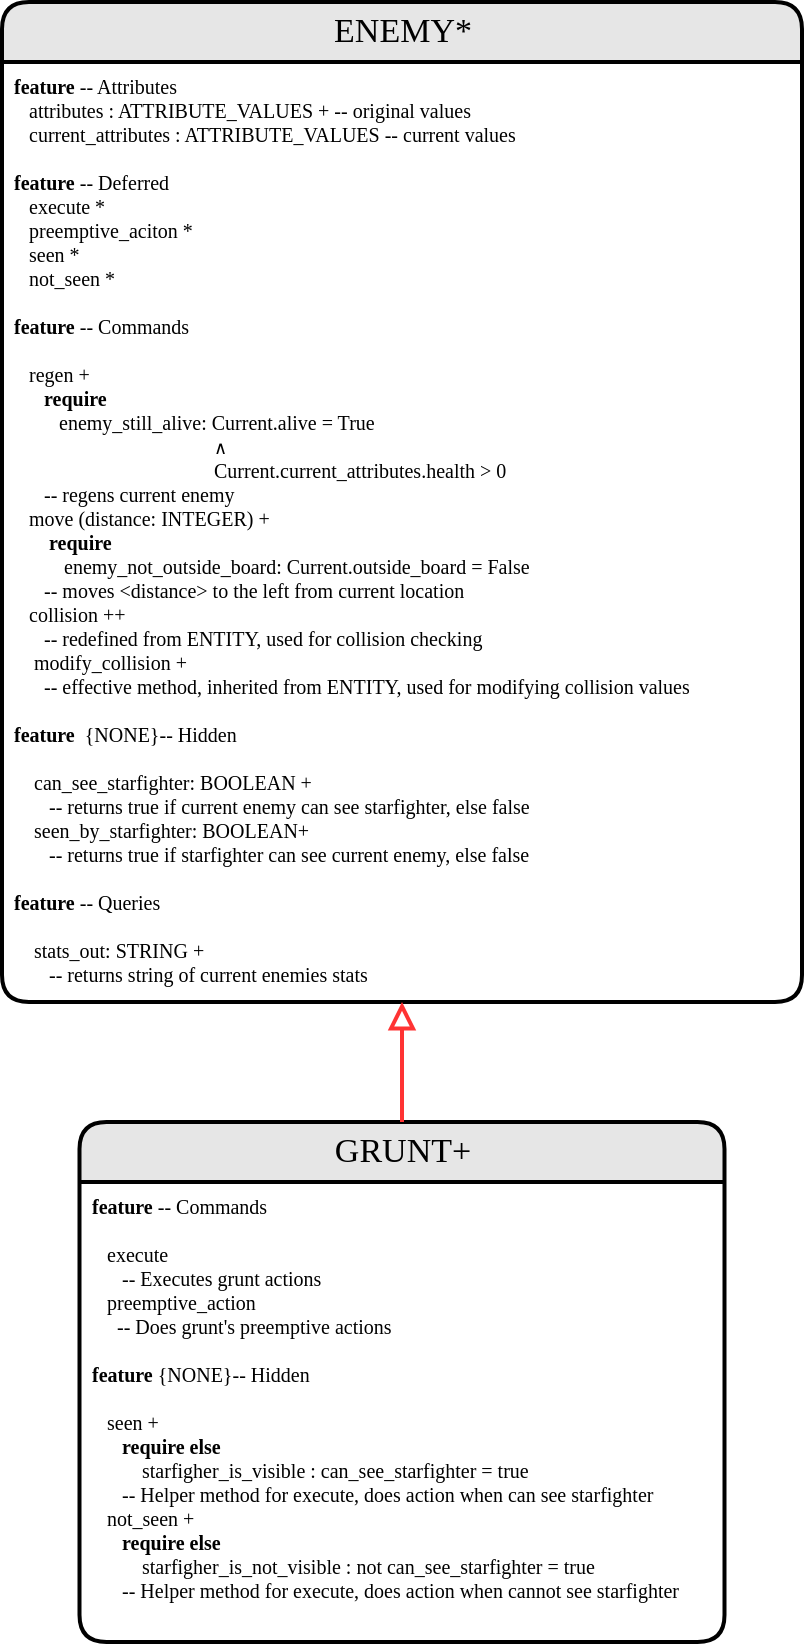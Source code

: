 <mxfile version="14.0.0" type="google"><diagram id="w8JgGc0zbRaN8NPaC_pr" name="Page-1"><mxGraphModel dx="1038" dy="580" grid="1" gridSize="10" guides="1" tooltips="1" connect="1" arrows="1" fold="1" page="1" pageScale="1" pageWidth="850" pageHeight="1100" math="0" shadow="0"><root><mxCell id="0"/><mxCell id="1" parent="0"/><mxCell id="VtKgViCDUb0nfzIIjtt8-1" value="ENEMY*" style="swimlane;html=1;childLayout=stackLayout;horizontal=1;startSize=30;horizontalStack=0;fillColor=#E6E6E6;fontColor=#000000;rounded=1;fontSize=17;fontStyle=0;strokeWidth=2;resizeParent=0;resizeLast=1;shadow=0;dashed=0;align=center;fontFamily=Verdena;" vertex="1" parent="1"><mxGeometry x="50" y="30" width="400" height="500" as="geometry"/></mxCell><mxCell id="VtKgViCDUb0nfzIIjtt8-2" value="&lt;b&gt;feature&lt;/b&gt;&amp;nbsp;-- Attributes&lt;br&gt;&amp;nbsp; &amp;nbsp;attributes : ATTRIBUTE_VALUES + -- original values&lt;br&gt;&amp;nbsp; &amp;nbsp;current_attributes : ATTRIBUTE_VALUES -- current values&lt;br&gt;&amp;nbsp; &amp;nbsp;&lt;br&gt;&lt;b&gt;feature&lt;/b&gt;&amp;nbsp;-- Deferred&lt;br&gt;&amp;nbsp; &amp;nbsp;execute *&lt;br&gt;&amp;nbsp; &amp;nbsp;preemptive_aciton *&lt;br&gt;&amp;nbsp; &amp;nbsp;seen *&lt;br&gt;&amp;nbsp; &amp;nbsp;not_seen *&lt;br&gt;&lt;br&gt;&lt;b&gt;feature&lt;/b&gt;&amp;nbsp;-- Commands&lt;br&gt;&lt;br&gt;&amp;nbsp; &amp;nbsp;regen + &lt;br&gt;&amp;nbsp; &amp;nbsp; &amp;nbsp; &lt;b&gt;require&lt;br&gt;&lt;/b&gt;&amp;nbsp; &amp;nbsp; &amp;nbsp; &amp;nbsp; &amp;nbsp;enemy_still_alive: Current.alive = True&lt;br&gt;&amp;nbsp; &amp;nbsp; &amp;nbsp; &amp;nbsp; &amp;nbsp; &amp;nbsp; &amp;nbsp; &amp;nbsp; &amp;nbsp; &amp;nbsp; &amp;nbsp; &amp;nbsp; &amp;nbsp; &amp;nbsp; &amp;nbsp; &amp;nbsp; &amp;nbsp; &amp;nbsp; &amp;nbsp; &amp;nbsp;&amp;nbsp;&lt;span style=&quot;font-size: 9px&quot;&gt;∧&lt;br&gt;&lt;/span&gt;&amp;nbsp; &amp;nbsp; &amp;nbsp; &amp;nbsp; &amp;nbsp; &amp;nbsp; &amp;nbsp; &amp;nbsp; &amp;nbsp; &amp;nbsp; &amp;nbsp; &amp;nbsp; &amp;nbsp; &amp;nbsp; &amp;nbsp; &amp;nbsp; &amp;nbsp; &amp;nbsp; &amp;nbsp; &amp;nbsp; Current.current_attributes.health &amp;gt; 0&lt;br&gt;&amp;nbsp; &amp;nbsp; &amp;nbsp; -- regens current enemy&lt;br&gt;&amp;nbsp; &amp;nbsp;move (distance: INTEGER) +&lt;br&gt;&amp;nbsp; &amp;nbsp; &amp;nbsp; &amp;nbsp;&lt;b&gt;require&lt;br&gt;&amp;nbsp; &amp;nbsp; &amp;nbsp; &amp;nbsp; &amp;nbsp; &lt;/b&gt;enemy_not_outside_board: Current.outside_board = False&lt;br&gt;&amp;nbsp; &amp;nbsp; &amp;nbsp; -- moves &amp;lt;distance&amp;gt; to the left from current location&lt;br&gt;&amp;nbsp; &amp;nbsp;collision ++&lt;br&gt;&amp;nbsp; &amp;nbsp; &amp;nbsp; -- redefined from ENTITY, used for collision checking&lt;br&gt;&amp;nbsp; &amp;nbsp; modify_collision +&lt;br&gt;&amp;nbsp; &amp;nbsp; &amp;nbsp; -- effective method, inherited from ENTITY, used for modifying collision values&lt;br&gt;&lt;br&gt;&lt;b&gt;feature&lt;/b&gt;&amp;nbsp; {NONE}-- Hidden&lt;br&gt;&amp;nbsp;&lt;br&gt;&amp;nbsp; &amp;nbsp; can_see_starfighter: BOOLEAN +&lt;br&gt;&amp;nbsp; &amp;nbsp; &amp;nbsp; &amp;nbsp;-- returns true if current enemy can see starfighter, else false&lt;br&gt;&amp;nbsp; &amp;nbsp; seen_by_starfighter: BOOLEAN+&lt;br&gt;&amp;nbsp; &amp;nbsp; &amp;nbsp; &amp;nbsp;-- returns true if starfighter can see current enemy, else false&lt;br&gt;&lt;br&gt;&lt;b&gt;feature&lt;/b&gt;&amp;nbsp;-- Queries&lt;br&gt;&lt;br&gt;&amp;nbsp; &amp;nbsp; stats_out: STRING +&lt;br&gt;&amp;nbsp; &amp;nbsp; &amp;nbsp; &amp;nbsp;-- returns string of current enemies stats" style="whiteSpace=wrap;html=1;align=left;strokeColor=none;fillColor=none;spacingLeft=4;fontSize=10;verticalAlign=top;resizable=0;rotatable=0;part=1;fontFamily=Verdena;" vertex="1" parent="VtKgViCDUb0nfzIIjtt8-1"><mxGeometry y="30" width="400" height="470" as="geometry"/></mxCell><mxCell id="VtKgViCDUb0nfzIIjtt8-3" value="GRUNT+" style="swimlane;html=1;childLayout=stackLayout;horizontal=1;startSize=30;horizontalStack=0;fillColor=#E6E6E6;fontColor=#000000;rounded=1;fontSize=17;fontStyle=0;strokeWidth=2;resizeParent=0;resizeLast=1;shadow=0;dashed=0;align=center;fontFamily=Verdena;" vertex="1" parent="1"><mxGeometry x="88.75" y="590" width="322.5" height="260" as="geometry"/></mxCell><mxCell id="VtKgViCDUb0nfzIIjtt8-4" value="&lt;b&gt;feature&lt;/b&gt;&amp;nbsp;-- Commands&lt;br&gt;&lt;br&gt;&amp;nbsp; &amp;nbsp;execute&amp;nbsp;&lt;br&gt;&amp;nbsp; &amp;nbsp; &amp;nbsp; -- Executes grunt actions&lt;br&gt;&amp;nbsp; &amp;nbsp;preemptive_action&lt;br&gt;&amp;nbsp; &amp;nbsp; &amp;nbsp;-- Does grunt's preemptive actions&lt;br&gt;&lt;br&gt;&lt;b&gt;feature&lt;/b&gt;&amp;nbsp;{NONE}-- Hidden&lt;br&gt;&lt;br&gt;&amp;nbsp;&amp;nbsp;&amp;nbsp;seen +&lt;br&gt;&amp;nbsp; &amp;nbsp; &amp;nbsp;&amp;nbsp;&lt;b&gt;require else&lt;/b&gt;&lt;br&gt;&amp;nbsp; &amp;nbsp; &amp;nbsp; &amp;nbsp; &amp;nbsp;&amp;nbsp;starfigher_is_visible : can_see_starfighter = true&lt;br&gt;&amp;nbsp; &amp;nbsp; &amp;nbsp; -- Helper method for execute, does action when can see starfighter&lt;br&gt;&amp;nbsp; &amp;nbsp;not_seen +&lt;br&gt;&amp;nbsp; &amp;nbsp; &amp;nbsp;&amp;nbsp;&lt;b&gt;require else&lt;/b&gt;&lt;br&gt;&amp;nbsp; &amp;nbsp; &amp;nbsp; &amp;nbsp; &amp;nbsp;&amp;nbsp;starfigher_is_not_visible : not can_see_starfighter = true&lt;br&gt;&amp;nbsp; &amp;nbsp; &amp;nbsp; -- Helper method for execute, does action when cannot see starfighter" style="whiteSpace=wrap;html=1;align=left;strokeColor=none;fillColor=none;spacingLeft=4;fontSize=10;verticalAlign=top;resizable=0;rotatable=0;part=1;fontFamily=Verdena;" vertex="1" parent="VtKgViCDUb0nfzIIjtt8-3"><mxGeometry y="30" width="322.5" height="230" as="geometry"/></mxCell><mxCell id="VtKgViCDUb0nfzIIjtt8-5" value="" style="endArrow=block;html=1;strokeColor=#FF3333;strokeWidth=2;endFill=0;endSize=9;entryX=0.5;entryY=1;entryDx=0;entryDy=0;exitX=0.5;exitY=0;exitDx=0;exitDy=0;" edge="1" parent="1" source="VtKgViCDUb0nfzIIjtt8-3" target="VtKgViCDUb0nfzIIjtt8-2"><mxGeometry width="50" height="50" relative="1" as="geometry"><mxPoint x="430" y="570" as="sourcePoint"/><mxPoint x="430" y="510" as="targetPoint"/></mxGeometry></mxCell></root></mxGraphModel></diagram></mxfile>